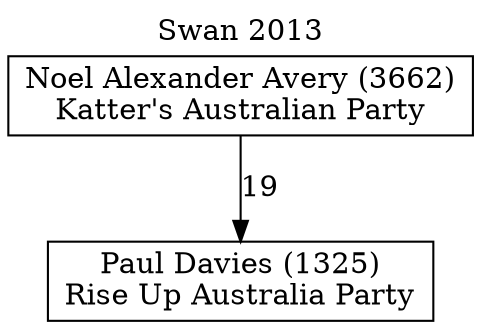 // House preference flow
digraph "Paul Davies (1325)_Swan_2013" {
	graph [label="Swan 2013" labelloc=t mclimit=10]
	node [shape=box]
	"Paul Davies (1325)" [label="Paul Davies (1325)
Rise Up Australia Party"]
	"Noel Alexander Avery (3662)" [label="Noel Alexander Avery (3662)
Katter's Australian Party"]
	"Noel Alexander Avery (3662)" -> "Paul Davies (1325)" [label=19]
}
